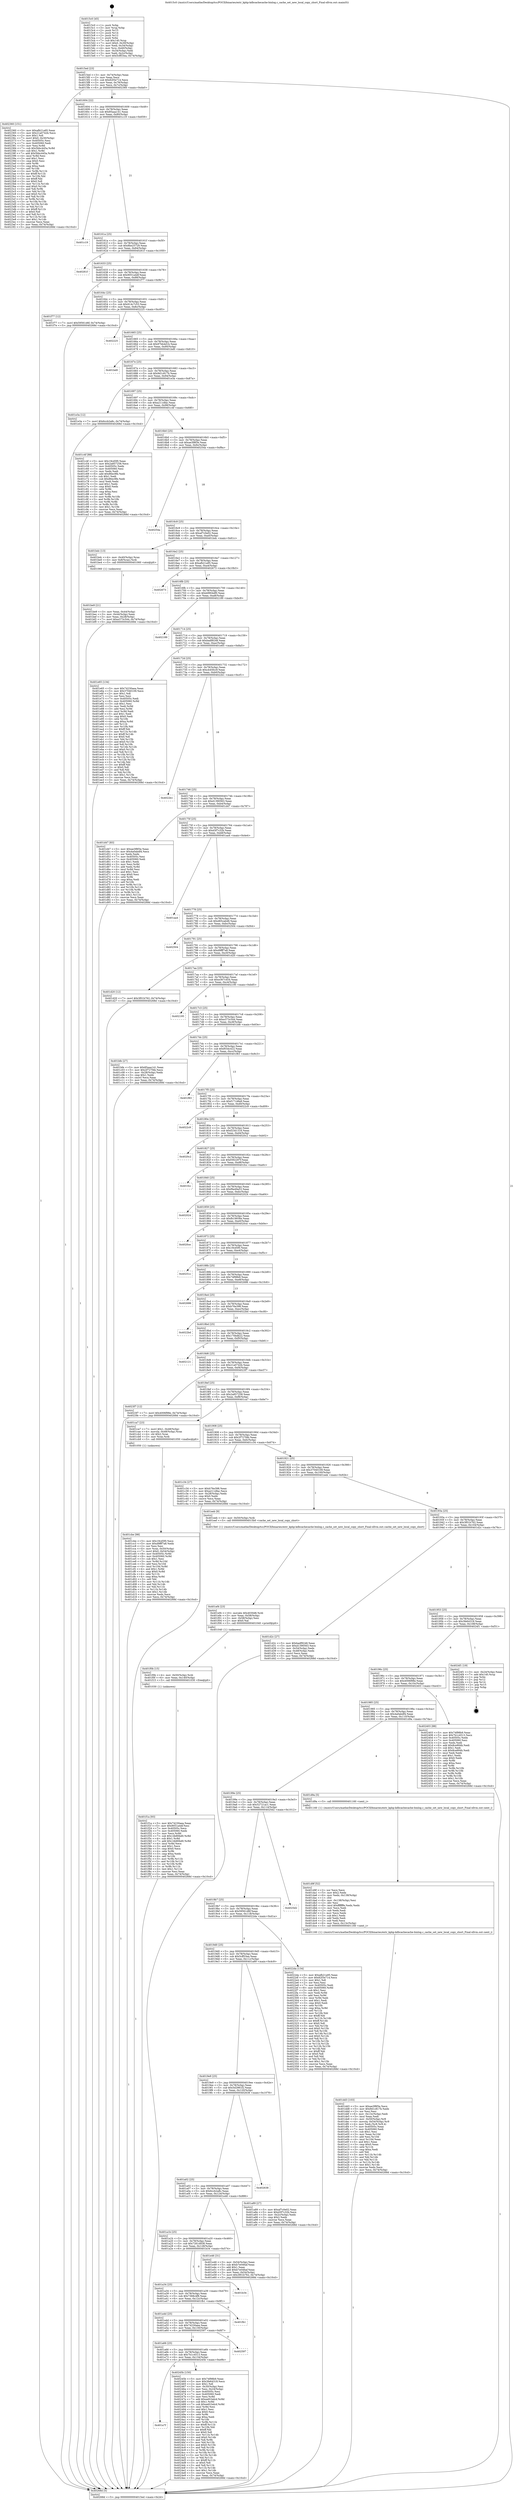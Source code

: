 digraph "0x4015c0" {
  label = "0x4015c0 (/mnt/c/Users/mathe/Desktop/tcc/POCII/binaries/extr_kphp-kdbcachecache-binlog.c_cache_set_new_local_copy_short_Final-ollvm.out::main(0))"
  labelloc = "t"
  node[shape=record]

  Entry [label="",width=0.3,height=0.3,shape=circle,fillcolor=black,style=filled]
  "0x4015ed" [label="{
     0x4015ed [23]\l
     | [instrs]\l
     &nbsp;&nbsp;0x4015ed \<+3\>: mov -0x74(%rbp),%eax\l
     &nbsp;&nbsp;0x4015f0 \<+2\>: mov %eax,%ecx\l
     &nbsp;&nbsp;0x4015f2 \<+6\>: sub $0x82f3e714,%ecx\l
     &nbsp;&nbsp;0x4015f8 \<+3\>: mov %eax,-0x78(%rbp)\l
     &nbsp;&nbsp;0x4015fb \<+3\>: mov %ecx,-0x7c(%rbp)\l
     &nbsp;&nbsp;0x4015fe \<+6\>: je 0000000000402360 \<main+0xda0\>\l
  }"]
  "0x402360" [label="{
     0x402360 [151]\l
     | [instrs]\l
     &nbsp;&nbsp;0x402360 \<+5\>: mov $0xafb21a95,%eax\l
     &nbsp;&nbsp;0x402365 \<+5\>: mov $0x21a0742b,%ecx\l
     &nbsp;&nbsp;0x40236a \<+2\>: mov $0x1,%dl\l
     &nbsp;&nbsp;0x40236c \<+7\>: movl $0x0,-0x30(%rbp)\l
     &nbsp;&nbsp;0x402373 \<+7\>: mov 0x40505c,%esi\l
     &nbsp;&nbsp;0x40237a \<+7\>: mov 0x405060,%edi\l
     &nbsp;&nbsp;0x402381 \<+3\>: mov %esi,%r8d\l
     &nbsp;&nbsp;0x402384 \<+7\>: sub $0x5bbc445a,%r8d\l
     &nbsp;&nbsp;0x40238b \<+4\>: sub $0x1,%r8d\l
     &nbsp;&nbsp;0x40238f \<+7\>: add $0x5bbc445a,%r8d\l
     &nbsp;&nbsp;0x402396 \<+4\>: imul %r8d,%esi\l
     &nbsp;&nbsp;0x40239a \<+3\>: and $0x1,%esi\l
     &nbsp;&nbsp;0x40239d \<+3\>: cmp $0x0,%esi\l
     &nbsp;&nbsp;0x4023a0 \<+4\>: sete %r9b\l
     &nbsp;&nbsp;0x4023a4 \<+3\>: cmp $0xa,%edi\l
     &nbsp;&nbsp;0x4023a7 \<+4\>: setl %r10b\l
     &nbsp;&nbsp;0x4023ab \<+3\>: mov %r9b,%r11b\l
     &nbsp;&nbsp;0x4023ae \<+4\>: xor $0xff,%r11b\l
     &nbsp;&nbsp;0x4023b2 \<+3\>: mov %r10b,%bl\l
     &nbsp;&nbsp;0x4023b5 \<+3\>: xor $0xff,%bl\l
     &nbsp;&nbsp;0x4023b8 \<+3\>: xor $0x0,%dl\l
     &nbsp;&nbsp;0x4023bb \<+3\>: mov %r11b,%r14b\l
     &nbsp;&nbsp;0x4023be \<+4\>: and $0x0,%r14b\l
     &nbsp;&nbsp;0x4023c2 \<+3\>: and %dl,%r9b\l
     &nbsp;&nbsp;0x4023c5 \<+3\>: mov %bl,%r15b\l
     &nbsp;&nbsp;0x4023c8 \<+4\>: and $0x0,%r15b\l
     &nbsp;&nbsp;0x4023cc \<+3\>: and %dl,%r10b\l
     &nbsp;&nbsp;0x4023cf \<+3\>: or %r9b,%r14b\l
     &nbsp;&nbsp;0x4023d2 \<+3\>: or %r10b,%r15b\l
     &nbsp;&nbsp;0x4023d5 \<+3\>: xor %r15b,%r14b\l
     &nbsp;&nbsp;0x4023d8 \<+3\>: or %bl,%r11b\l
     &nbsp;&nbsp;0x4023db \<+4\>: xor $0xff,%r11b\l
     &nbsp;&nbsp;0x4023df \<+3\>: or $0x0,%dl\l
     &nbsp;&nbsp;0x4023e2 \<+3\>: and %dl,%r11b\l
     &nbsp;&nbsp;0x4023e5 \<+3\>: or %r11b,%r14b\l
     &nbsp;&nbsp;0x4023e8 \<+4\>: test $0x1,%r14b\l
     &nbsp;&nbsp;0x4023ec \<+3\>: cmovne %ecx,%eax\l
     &nbsp;&nbsp;0x4023ef \<+3\>: mov %eax,-0x74(%rbp)\l
     &nbsp;&nbsp;0x4023f2 \<+5\>: jmp 000000000040268d \<main+0x10cd\>\l
  }"]
  "0x401604" [label="{
     0x401604 [22]\l
     | [instrs]\l
     &nbsp;&nbsp;0x401604 \<+5\>: jmp 0000000000401609 \<main+0x49\>\l
     &nbsp;&nbsp;0x401609 \<+3\>: mov -0x78(%rbp),%eax\l
     &nbsp;&nbsp;0x40160c \<+5\>: sub $0x85aaa141,%eax\l
     &nbsp;&nbsp;0x401611 \<+3\>: mov %eax,-0x80(%rbp)\l
     &nbsp;&nbsp;0x401614 \<+6\>: je 0000000000401c19 \<main+0x659\>\l
  }"]
  Exit [label="",width=0.3,height=0.3,shape=circle,fillcolor=black,style=filled,peripheries=2]
  "0x401c19" [label="{
     0x401c19\l
  }", style=dashed]
  "0x40161a" [label="{
     0x40161a [25]\l
     | [instrs]\l
     &nbsp;&nbsp;0x40161a \<+5\>: jmp 000000000040161f \<main+0x5f\>\l
     &nbsp;&nbsp;0x40161f \<+3\>: mov -0x78(%rbp),%eax\l
     &nbsp;&nbsp;0x401622 \<+5\>: sub $0x8be25729,%eax\l
     &nbsp;&nbsp;0x401627 \<+6\>: mov %eax,-0x84(%rbp)\l
     &nbsp;&nbsp;0x40162d \<+6\>: je 000000000040261f \<main+0x105f\>\l
  }"]
  "0x401a7f" [label="{
     0x401a7f\l
  }", style=dashed]
  "0x40261f" [label="{
     0x40261f\l
  }", style=dashed]
  "0x401633" [label="{
     0x401633 [25]\l
     | [instrs]\l
     &nbsp;&nbsp;0x401633 \<+5\>: jmp 0000000000401638 \<main+0x78\>\l
     &nbsp;&nbsp;0x401638 \<+3\>: mov -0x78(%rbp),%eax\l
     &nbsp;&nbsp;0x40163b \<+5\>: sub $0x9051a4df,%eax\l
     &nbsp;&nbsp;0x401640 \<+6\>: mov %eax,-0x88(%rbp)\l
     &nbsp;&nbsp;0x401646 \<+6\>: je 0000000000401f77 \<main+0x9b7\>\l
  }"]
  "0x40245b" [label="{
     0x40245b [150]\l
     | [instrs]\l
     &nbsp;&nbsp;0x40245b \<+5\>: mov $0x74f98b9,%eax\l
     &nbsp;&nbsp;0x402460 \<+5\>: mov $0x3fe64318,%ecx\l
     &nbsp;&nbsp;0x402465 \<+2\>: mov $0x1,%dl\l
     &nbsp;&nbsp;0x402467 \<+3\>: mov -0x30(%rbp),%esi\l
     &nbsp;&nbsp;0x40246a \<+3\>: mov %esi,-0x24(%rbp)\l
     &nbsp;&nbsp;0x40246d \<+7\>: mov 0x40505c,%esi\l
     &nbsp;&nbsp;0x402474 \<+7\>: mov 0x405060,%edi\l
     &nbsp;&nbsp;0x40247b \<+3\>: mov %esi,%r8d\l
     &nbsp;&nbsp;0x40247e \<+7\>: add $0xee91bdcd,%r8d\l
     &nbsp;&nbsp;0x402485 \<+4\>: sub $0x1,%r8d\l
     &nbsp;&nbsp;0x402489 \<+7\>: sub $0xee91bdcd,%r8d\l
     &nbsp;&nbsp;0x402490 \<+4\>: imul %r8d,%esi\l
     &nbsp;&nbsp;0x402494 \<+3\>: and $0x1,%esi\l
     &nbsp;&nbsp;0x402497 \<+3\>: cmp $0x0,%esi\l
     &nbsp;&nbsp;0x40249a \<+4\>: sete %r9b\l
     &nbsp;&nbsp;0x40249e \<+3\>: cmp $0xa,%edi\l
     &nbsp;&nbsp;0x4024a1 \<+4\>: setl %r10b\l
     &nbsp;&nbsp;0x4024a5 \<+3\>: mov %r9b,%r11b\l
     &nbsp;&nbsp;0x4024a8 \<+4\>: xor $0xff,%r11b\l
     &nbsp;&nbsp;0x4024ac \<+3\>: mov %r10b,%bl\l
     &nbsp;&nbsp;0x4024af \<+3\>: xor $0xff,%bl\l
     &nbsp;&nbsp;0x4024b2 \<+3\>: xor $0x0,%dl\l
     &nbsp;&nbsp;0x4024b5 \<+3\>: mov %r11b,%r14b\l
     &nbsp;&nbsp;0x4024b8 \<+4\>: and $0x0,%r14b\l
     &nbsp;&nbsp;0x4024bc \<+3\>: and %dl,%r9b\l
     &nbsp;&nbsp;0x4024bf \<+3\>: mov %bl,%r15b\l
     &nbsp;&nbsp;0x4024c2 \<+4\>: and $0x0,%r15b\l
     &nbsp;&nbsp;0x4024c6 \<+3\>: and %dl,%r10b\l
     &nbsp;&nbsp;0x4024c9 \<+3\>: or %r9b,%r14b\l
     &nbsp;&nbsp;0x4024cc \<+3\>: or %r10b,%r15b\l
     &nbsp;&nbsp;0x4024cf \<+3\>: xor %r15b,%r14b\l
     &nbsp;&nbsp;0x4024d2 \<+3\>: or %bl,%r11b\l
     &nbsp;&nbsp;0x4024d5 \<+4\>: xor $0xff,%r11b\l
     &nbsp;&nbsp;0x4024d9 \<+3\>: or $0x0,%dl\l
     &nbsp;&nbsp;0x4024dc \<+3\>: and %dl,%r11b\l
     &nbsp;&nbsp;0x4024df \<+3\>: or %r11b,%r14b\l
     &nbsp;&nbsp;0x4024e2 \<+4\>: test $0x1,%r14b\l
     &nbsp;&nbsp;0x4024e6 \<+3\>: cmovne %ecx,%eax\l
     &nbsp;&nbsp;0x4024e9 \<+3\>: mov %eax,-0x74(%rbp)\l
     &nbsp;&nbsp;0x4024ec \<+5\>: jmp 000000000040268d \<main+0x10cd\>\l
  }"]
  "0x401f77" [label="{
     0x401f77 [12]\l
     | [instrs]\l
     &nbsp;&nbsp;0x401f77 \<+7\>: movl $0x59561d6f,-0x74(%rbp)\l
     &nbsp;&nbsp;0x401f7e \<+5\>: jmp 000000000040268d \<main+0x10cd\>\l
  }"]
  "0x40164c" [label="{
     0x40164c [25]\l
     | [instrs]\l
     &nbsp;&nbsp;0x40164c \<+5\>: jmp 0000000000401651 \<main+0x91\>\l
     &nbsp;&nbsp;0x401651 \<+3\>: mov -0x78(%rbp),%eax\l
     &nbsp;&nbsp;0x401654 \<+5\>: sub $0x914c7c53,%eax\l
     &nbsp;&nbsp;0x401659 \<+6\>: mov %eax,-0x8c(%rbp)\l
     &nbsp;&nbsp;0x40165f \<+6\>: je 0000000000402225 \<main+0xc65\>\l
  }"]
  "0x401a66" [label="{
     0x401a66 [25]\l
     | [instrs]\l
     &nbsp;&nbsp;0x401a66 \<+5\>: jmp 0000000000401a6b \<main+0x4ab\>\l
     &nbsp;&nbsp;0x401a6b \<+3\>: mov -0x78(%rbp),%eax\l
     &nbsp;&nbsp;0x401a6e \<+5\>: sub $0x7b1c4513,%eax\l
     &nbsp;&nbsp;0x401a73 \<+6\>: mov %eax,-0x134(%rbp)\l
     &nbsp;&nbsp;0x401a79 \<+6\>: je 000000000040245b \<main+0xe9b\>\l
  }"]
  "0x402225" [label="{
     0x402225\l
  }", style=dashed]
  "0x401665" [label="{
     0x401665 [25]\l
     | [instrs]\l
     &nbsp;&nbsp;0x401665 \<+5\>: jmp 000000000040166a \<main+0xaa\>\l
     &nbsp;&nbsp;0x40166a \<+3\>: mov -0x78(%rbp),%eax\l
     &nbsp;&nbsp;0x40166d \<+5\>: sub $0x97bb4d1b,%eax\l
     &nbsp;&nbsp;0x401672 \<+6\>: mov %eax,-0x90(%rbp)\l
     &nbsp;&nbsp;0x401678 \<+6\>: je 0000000000401bd0 \<main+0x610\>\l
  }"]
  "0x402597" [label="{
     0x402597\l
  }", style=dashed]
  "0x401bd0" [label="{
     0x401bd0\l
  }", style=dashed]
  "0x40167e" [label="{
     0x40167e [25]\l
     | [instrs]\l
     &nbsp;&nbsp;0x40167e \<+5\>: jmp 0000000000401683 \<main+0xc3\>\l
     &nbsp;&nbsp;0x401683 \<+3\>: mov -0x78(%rbp),%eax\l
     &nbsp;&nbsp;0x401686 \<+5\>: sub $0x9d1c817b,%eax\l
     &nbsp;&nbsp;0x40168b \<+6\>: mov %eax,-0x94(%rbp)\l
     &nbsp;&nbsp;0x401691 \<+6\>: je 0000000000401e3a \<main+0x87a\>\l
  }"]
  "0x401a4d" [label="{
     0x401a4d [25]\l
     | [instrs]\l
     &nbsp;&nbsp;0x401a4d \<+5\>: jmp 0000000000401a52 \<main+0x492\>\l
     &nbsp;&nbsp;0x401a52 \<+3\>: mov -0x78(%rbp),%eax\l
     &nbsp;&nbsp;0x401a55 \<+5\>: sub $0x74230aea,%eax\l
     &nbsp;&nbsp;0x401a5a \<+6\>: mov %eax,-0x130(%rbp)\l
     &nbsp;&nbsp;0x401a60 \<+6\>: je 0000000000402597 \<main+0xfd7\>\l
  }"]
  "0x401e3a" [label="{
     0x401e3a [12]\l
     | [instrs]\l
     &nbsp;&nbsp;0x401e3a \<+7\>: movl $0x6ccb2a8c,-0x74(%rbp)\l
     &nbsp;&nbsp;0x401e41 \<+5\>: jmp 000000000040268d \<main+0x10cd\>\l
  }"]
  "0x401697" [label="{
     0x401697 [25]\l
     | [instrs]\l
     &nbsp;&nbsp;0x401697 \<+5\>: jmp 000000000040169c \<main+0xdc\>\l
     &nbsp;&nbsp;0x40169c \<+3\>: mov -0x78(%rbp),%eax\l
     &nbsp;&nbsp;0x40169f \<+5\>: sub $0xa211dfac,%eax\l
     &nbsp;&nbsp;0x4016a4 \<+6\>: mov %eax,-0x98(%rbp)\l
     &nbsp;&nbsp;0x4016aa \<+6\>: je 0000000000401c4f \<main+0x68f\>\l
  }"]
  "0x401fb1" [label="{
     0x401fb1\l
  }", style=dashed]
  "0x401c4f" [label="{
     0x401c4f [88]\l
     | [instrs]\l
     &nbsp;&nbsp;0x401c4f \<+5\>: mov $0x19cd5f0,%eax\l
     &nbsp;&nbsp;0x401c54 \<+5\>: mov $0x2a857258,%ecx\l
     &nbsp;&nbsp;0x401c59 \<+7\>: mov 0x40505c,%edx\l
     &nbsp;&nbsp;0x401c60 \<+7\>: mov 0x405060,%esi\l
     &nbsp;&nbsp;0x401c67 \<+2\>: mov %edx,%edi\l
     &nbsp;&nbsp;0x401c69 \<+6\>: add $0x86ec9fe,%edi\l
     &nbsp;&nbsp;0x401c6f \<+3\>: sub $0x1,%edi\l
     &nbsp;&nbsp;0x401c72 \<+6\>: sub $0x86ec9fe,%edi\l
     &nbsp;&nbsp;0x401c78 \<+3\>: imul %edi,%edx\l
     &nbsp;&nbsp;0x401c7b \<+3\>: and $0x1,%edx\l
     &nbsp;&nbsp;0x401c7e \<+3\>: cmp $0x0,%edx\l
     &nbsp;&nbsp;0x401c81 \<+4\>: sete %r8b\l
     &nbsp;&nbsp;0x401c85 \<+3\>: cmp $0xa,%esi\l
     &nbsp;&nbsp;0x401c88 \<+4\>: setl %r9b\l
     &nbsp;&nbsp;0x401c8c \<+3\>: mov %r8b,%r10b\l
     &nbsp;&nbsp;0x401c8f \<+3\>: and %r9b,%r10b\l
     &nbsp;&nbsp;0x401c92 \<+3\>: xor %r9b,%r8b\l
     &nbsp;&nbsp;0x401c95 \<+3\>: or %r8b,%r10b\l
     &nbsp;&nbsp;0x401c98 \<+4\>: test $0x1,%r10b\l
     &nbsp;&nbsp;0x401c9c \<+3\>: cmovne %ecx,%eax\l
     &nbsp;&nbsp;0x401c9f \<+3\>: mov %eax,-0x74(%rbp)\l
     &nbsp;&nbsp;0x401ca2 \<+5\>: jmp 000000000040268d \<main+0x10cd\>\l
  }"]
  "0x4016b0" [label="{
     0x4016b0 [25]\l
     | [instrs]\l
     &nbsp;&nbsp;0x4016b0 \<+5\>: jmp 00000000004016b5 \<main+0xf5\>\l
     &nbsp;&nbsp;0x4016b5 \<+3\>: mov -0x78(%rbp),%eax\l
     &nbsp;&nbsp;0x4016b8 \<+5\>: sub $0xae3f8f3e,%eax\l
     &nbsp;&nbsp;0x4016bd \<+6\>: mov %eax,-0x9c(%rbp)\l
     &nbsp;&nbsp;0x4016c3 \<+6\>: je 000000000040254a \<main+0xf8a\>\l
  }"]
  "0x401a34" [label="{
     0x401a34 [25]\l
     | [instrs]\l
     &nbsp;&nbsp;0x401a34 \<+5\>: jmp 0000000000401a39 \<main+0x479\>\l
     &nbsp;&nbsp;0x401a39 \<+3\>: mov -0x78(%rbp),%eax\l
     &nbsp;&nbsp;0x401a3c \<+5\>: sub $0x7368c4f8,%eax\l
     &nbsp;&nbsp;0x401a41 \<+6\>: mov %eax,-0x12c(%rbp)\l
     &nbsp;&nbsp;0x401a47 \<+6\>: je 0000000000401fb1 \<main+0x9f1\>\l
  }"]
  "0x40254a" [label="{
     0x40254a\l
  }", style=dashed]
  "0x4016c9" [label="{
     0x4016c9 [25]\l
     | [instrs]\l
     &nbsp;&nbsp;0x4016c9 \<+5\>: jmp 00000000004016ce \<main+0x10e\>\l
     &nbsp;&nbsp;0x4016ce \<+3\>: mov -0x78(%rbp),%eax\l
     &nbsp;&nbsp;0x4016d1 \<+5\>: sub $0xaf7c0e02,%eax\l
     &nbsp;&nbsp;0x4016d6 \<+6\>: mov %eax,-0xa0(%rbp)\l
     &nbsp;&nbsp;0x4016dc \<+6\>: je 0000000000401bdc \<main+0x61c\>\l
  }"]
  "0x401b34" [label="{
     0x401b34\l
  }", style=dashed]
  "0x401bdc" [label="{
     0x401bdc [13]\l
     | [instrs]\l
     &nbsp;&nbsp;0x401bdc \<+4\>: mov -0x40(%rbp),%rax\l
     &nbsp;&nbsp;0x401be0 \<+4\>: mov 0x8(%rax),%rdi\l
     &nbsp;&nbsp;0x401be4 \<+5\>: call 0000000000401060 \<atoi@plt\>\l
     | [calls]\l
     &nbsp;&nbsp;0x401060 \{1\} (unknown)\l
  }"]
  "0x4016e2" [label="{
     0x4016e2 [25]\l
     | [instrs]\l
     &nbsp;&nbsp;0x4016e2 \<+5\>: jmp 00000000004016e7 \<main+0x127\>\l
     &nbsp;&nbsp;0x4016e7 \<+3\>: mov -0x78(%rbp),%eax\l
     &nbsp;&nbsp;0x4016ea \<+5\>: sub $0xafb21a95,%eax\l
     &nbsp;&nbsp;0x4016ef \<+6\>: mov %eax,-0xa4(%rbp)\l
     &nbsp;&nbsp;0x4016f5 \<+6\>: je 0000000000402673 \<main+0x10b3\>\l
  }"]
  "0x401f1a" [label="{
     0x401f1a [93]\l
     | [instrs]\l
     &nbsp;&nbsp;0x401f1a \<+5\>: mov $0x74230aea,%eax\l
     &nbsp;&nbsp;0x401f1f \<+5\>: mov $0x9051a4df,%esi\l
     &nbsp;&nbsp;0x401f24 \<+7\>: mov 0x40505c,%ecx\l
     &nbsp;&nbsp;0x401f2b \<+7\>: mov 0x405060,%edx\l
     &nbsp;&nbsp;0x401f32 \<+3\>: mov %ecx,%r8d\l
     &nbsp;&nbsp;0x401f35 \<+7\>: sub $0x14b80bd0,%r8d\l
     &nbsp;&nbsp;0x401f3c \<+4\>: sub $0x1,%r8d\l
     &nbsp;&nbsp;0x401f40 \<+7\>: add $0x14b80bd0,%r8d\l
     &nbsp;&nbsp;0x401f47 \<+4\>: imul %r8d,%ecx\l
     &nbsp;&nbsp;0x401f4b \<+3\>: and $0x1,%ecx\l
     &nbsp;&nbsp;0x401f4e \<+3\>: cmp $0x0,%ecx\l
     &nbsp;&nbsp;0x401f51 \<+4\>: sete %r9b\l
     &nbsp;&nbsp;0x401f55 \<+3\>: cmp $0xa,%edx\l
     &nbsp;&nbsp;0x401f58 \<+4\>: setl %r10b\l
     &nbsp;&nbsp;0x401f5c \<+3\>: mov %r9b,%r11b\l
     &nbsp;&nbsp;0x401f5f \<+3\>: and %r10b,%r11b\l
     &nbsp;&nbsp;0x401f62 \<+3\>: xor %r10b,%r9b\l
     &nbsp;&nbsp;0x401f65 \<+3\>: or %r9b,%r11b\l
     &nbsp;&nbsp;0x401f68 \<+4\>: test $0x1,%r11b\l
     &nbsp;&nbsp;0x401f6c \<+3\>: cmovne %esi,%eax\l
     &nbsp;&nbsp;0x401f6f \<+3\>: mov %eax,-0x74(%rbp)\l
     &nbsp;&nbsp;0x401f72 \<+5\>: jmp 000000000040268d \<main+0x10cd\>\l
  }"]
  "0x402673" [label="{
     0x402673\l
  }", style=dashed]
  "0x4016fb" [label="{
     0x4016fb [25]\l
     | [instrs]\l
     &nbsp;&nbsp;0x4016fb \<+5\>: jmp 0000000000401700 \<main+0x140\>\l
     &nbsp;&nbsp;0x401700 \<+3\>: mov -0x78(%rbp),%eax\l
     &nbsp;&nbsp;0x401703 \<+5\>: sub $0xb9904df0,%eax\l
     &nbsp;&nbsp;0x401708 \<+6\>: mov %eax,-0xa8(%rbp)\l
     &nbsp;&nbsp;0x40170e \<+6\>: je 0000000000402189 \<main+0xbc9\>\l
  }"]
  "0x401f0b" [label="{
     0x401f0b [15]\l
     | [instrs]\l
     &nbsp;&nbsp;0x401f0b \<+4\>: mov -0x50(%rbp),%rdi\l
     &nbsp;&nbsp;0x401f0f \<+6\>: mov %eax,-0x140(%rbp)\l
     &nbsp;&nbsp;0x401f15 \<+5\>: call 0000000000401030 \<free@plt\>\l
     | [calls]\l
     &nbsp;&nbsp;0x401030 \{1\} (unknown)\l
  }"]
  "0x402189" [label="{
     0x402189\l
  }", style=dashed]
  "0x401714" [label="{
     0x401714 [25]\l
     | [instrs]\l
     &nbsp;&nbsp;0x401714 \<+5\>: jmp 0000000000401719 \<main+0x159\>\l
     &nbsp;&nbsp;0x401719 \<+3\>: mov -0x78(%rbp),%eax\l
     &nbsp;&nbsp;0x40171c \<+5\>: sub $0xbadf9248,%eax\l
     &nbsp;&nbsp;0x401721 \<+6\>: mov %eax,-0xac(%rbp)\l
     &nbsp;&nbsp;0x401727 \<+6\>: je 0000000000401e65 \<main+0x8a5\>\l
  }"]
  "0x401ef4" [label="{
     0x401ef4 [23]\l
     | [instrs]\l
     &nbsp;&nbsp;0x401ef4 \<+10\>: movabs $0x4030d6,%rdi\l
     &nbsp;&nbsp;0x401efe \<+3\>: mov %eax,-0x58(%rbp)\l
     &nbsp;&nbsp;0x401f01 \<+3\>: mov -0x58(%rbp),%esi\l
     &nbsp;&nbsp;0x401f04 \<+2\>: mov $0x0,%al\l
     &nbsp;&nbsp;0x401f06 \<+5\>: call 0000000000401040 \<printf@plt\>\l
     | [calls]\l
     &nbsp;&nbsp;0x401040 \{1\} (unknown)\l
  }"]
  "0x401e65" [label="{
     0x401e65 [134]\l
     | [instrs]\l
     &nbsp;&nbsp;0x401e65 \<+5\>: mov $0x74230aea,%eax\l
     &nbsp;&nbsp;0x401e6a \<+5\>: mov $0x37040109,%ecx\l
     &nbsp;&nbsp;0x401e6f \<+2\>: mov $0x1,%dl\l
     &nbsp;&nbsp;0x401e71 \<+2\>: xor %esi,%esi\l
     &nbsp;&nbsp;0x401e73 \<+7\>: mov 0x40505c,%edi\l
     &nbsp;&nbsp;0x401e7a \<+8\>: mov 0x405060,%r8d\l
     &nbsp;&nbsp;0x401e82 \<+3\>: sub $0x1,%esi\l
     &nbsp;&nbsp;0x401e85 \<+3\>: mov %edi,%r9d\l
     &nbsp;&nbsp;0x401e88 \<+3\>: add %esi,%r9d\l
     &nbsp;&nbsp;0x401e8b \<+4\>: imul %r9d,%edi\l
     &nbsp;&nbsp;0x401e8f \<+3\>: and $0x1,%edi\l
     &nbsp;&nbsp;0x401e92 \<+3\>: cmp $0x0,%edi\l
     &nbsp;&nbsp;0x401e95 \<+4\>: sete %r10b\l
     &nbsp;&nbsp;0x401e99 \<+4\>: cmp $0xa,%r8d\l
     &nbsp;&nbsp;0x401e9d \<+4\>: setl %r11b\l
     &nbsp;&nbsp;0x401ea1 \<+3\>: mov %r10b,%bl\l
     &nbsp;&nbsp;0x401ea4 \<+3\>: xor $0xff,%bl\l
     &nbsp;&nbsp;0x401ea7 \<+3\>: mov %r11b,%r14b\l
     &nbsp;&nbsp;0x401eaa \<+4\>: xor $0xff,%r14b\l
     &nbsp;&nbsp;0x401eae \<+3\>: xor $0x0,%dl\l
     &nbsp;&nbsp;0x401eb1 \<+3\>: mov %bl,%r15b\l
     &nbsp;&nbsp;0x401eb4 \<+4\>: and $0x0,%r15b\l
     &nbsp;&nbsp;0x401eb8 \<+3\>: and %dl,%r10b\l
     &nbsp;&nbsp;0x401ebb \<+3\>: mov %r14b,%r12b\l
     &nbsp;&nbsp;0x401ebe \<+4\>: and $0x0,%r12b\l
     &nbsp;&nbsp;0x401ec2 \<+3\>: and %dl,%r11b\l
     &nbsp;&nbsp;0x401ec5 \<+3\>: or %r10b,%r15b\l
     &nbsp;&nbsp;0x401ec8 \<+3\>: or %r11b,%r12b\l
     &nbsp;&nbsp;0x401ecb \<+3\>: xor %r12b,%r15b\l
     &nbsp;&nbsp;0x401ece \<+3\>: or %r14b,%bl\l
     &nbsp;&nbsp;0x401ed1 \<+3\>: xor $0xff,%bl\l
     &nbsp;&nbsp;0x401ed4 \<+3\>: or $0x0,%dl\l
     &nbsp;&nbsp;0x401ed7 \<+2\>: and %dl,%bl\l
     &nbsp;&nbsp;0x401ed9 \<+3\>: or %bl,%r15b\l
     &nbsp;&nbsp;0x401edc \<+4\>: test $0x1,%r15b\l
     &nbsp;&nbsp;0x401ee0 \<+3\>: cmovne %ecx,%eax\l
     &nbsp;&nbsp;0x401ee3 \<+3\>: mov %eax,-0x74(%rbp)\l
     &nbsp;&nbsp;0x401ee6 \<+5\>: jmp 000000000040268d \<main+0x10cd\>\l
  }"]
  "0x40172d" [label="{
     0x40172d [25]\l
     | [instrs]\l
     &nbsp;&nbsp;0x40172d \<+5\>: jmp 0000000000401732 \<main+0x172\>\l
     &nbsp;&nbsp;0x401732 \<+3\>: mov -0x78(%rbp),%eax\l
     &nbsp;&nbsp;0x401735 \<+5\>: sub $0xcb45fcc9,%eax\l
     &nbsp;&nbsp;0x40173a \<+6\>: mov %eax,-0xb0(%rbp)\l
     &nbsp;&nbsp;0x401740 \<+6\>: je 00000000004022b1 \<main+0xcf1\>\l
  }"]
  "0x401a1b" [label="{
     0x401a1b [25]\l
     | [instrs]\l
     &nbsp;&nbsp;0x401a1b \<+5\>: jmp 0000000000401a20 \<main+0x460\>\l
     &nbsp;&nbsp;0x401a20 \<+3\>: mov -0x78(%rbp),%eax\l
     &nbsp;&nbsp;0x401a23 \<+5\>: sub $0x7261d938,%eax\l
     &nbsp;&nbsp;0x401a28 \<+6\>: mov %eax,-0x128(%rbp)\l
     &nbsp;&nbsp;0x401a2e \<+6\>: je 0000000000401b34 \<main+0x574\>\l
  }"]
  "0x4022b1" [label="{
     0x4022b1\l
  }", style=dashed]
  "0x401746" [label="{
     0x401746 [25]\l
     | [instrs]\l
     &nbsp;&nbsp;0x401746 \<+5\>: jmp 000000000040174b \<main+0x18b\>\l
     &nbsp;&nbsp;0x40174b \<+3\>: mov -0x78(%rbp),%eax\l
     &nbsp;&nbsp;0x40174e \<+5\>: sub $0xd1390563,%eax\l
     &nbsp;&nbsp;0x401753 \<+6\>: mov %eax,-0xb4(%rbp)\l
     &nbsp;&nbsp;0x401759 \<+6\>: je 0000000000401d47 \<main+0x787\>\l
  }"]
  "0x401e46" [label="{
     0x401e46 [31]\l
     | [instrs]\l
     &nbsp;&nbsp;0x401e46 \<+3\>: mov -0x54(%rbp),%eax\l
     &nbsp;&nbsp;0x401e49 \<+5\>: sub $0xb7e046af,%eax\l
     &nbsp;&nbsp;0x401e4e \<+3\>: add $0x1,%eax\l
     &nbsp;&nbsp;0x401e51 \<+5\>: add $0xb7e046af,%eax\l
     &nbsp;&nbsp;0x401e56 \<+3\>: mov %eax,-0x54(%rbp)\l
     &nbsp;&nbsp;0x401e59 \<+7\>: movl $0x3f01b762,-0x74(%rbp)\l
     &nbsp;&nbsp;0x401e60 \<+5\>: jmp 000000000040268d \<main+0x10cd\>\l
  }"]
  "0x401d47" [label="{
     0x401d47 [83]\l
     | [instrs]\l
     &nbsp;&nbsp;0x401d47 \<+5\>: mov $0xae3f8f3e,%eax\l
     &nbsp;&nbsp;0x401d4c \<+5\>: mov $0x4a0abdf4,%ecx\l
     &nbsp;&nbsp;0x401d51 \<+2\>: xor %edx,%edx\l
     &nbsp;&nbsp;0x401d53 \<+7\>: mov 0x40505c,%esi\l
     &nbsp;&nbsp;0x401d5a \<+7\>: mov 0x405060,%edi\l
     &nbsp;&nbsp;0x401d61 \<+3\>: sub $0x1,%edx\l
     &nbsp;&nbsp;0x401d64 \<+3\>: mov %esi,%r8d\l
     &nbsp;&nbsp;0x401d67 \<+3\>: add %edx,%r8d\l
     &nbsp;&nbsp;0x401d6a \<+4\>: imul %r8d,%esi\l
     &nbsp;&nbsp;0x401d6e \<+3\>: and $0x1,%esi\l
     &nbsp;&nbsp;0x401d71 \<+3\>: cmp $0x0,%esi\l
     &nbsp;&nbsp;0x401d74 \<+4\>: sete %r9b\l
     &nbsp;&nbsp;0x401d78 \<+3\>: cmp $0xa,%edi\l
     &nbsp;&nbsp;0x401d7b \<+4\>: setl %r10b\l
     &nbsp;&nbsp;0x401d7f \<+3\>: mov %r9b,%r11b\l
     &nbsp;&nbsp;0x401d82 \<+3\>: and %r10b,%r11b\l
     &nbsp;&nbsp;0x401d85 \<+3\>: xor %r10b,%r9b\l
     &nbsp;&nbsp;0x401d88 \<+3\>: or %r9b,%r11b\l
     &nbsp;&nbsp;0x401d8b \<+4\>: test $0x1,%r11b\l
     &nbsp;&nbsp;0x401d8f \<+3\>: cmovne %ecx,%eax\l
     &nbsp;&nbsp;0x401d92 \<+3\>: mov %eax,-0x74(%rbp)\l
     &nbsp;&nbsp;0x401d95 \<+5\>: jmp 000000000040268d \<main+0x10cd\>\l
  }"]
  "0x40175f" [label="{
     0x40175f [25]\l
     | [instrs]\l
     &nbsp;&nbsp;0x40175f \<+5\>: jmp 0000000000401764 \<main+0x1a4\>\l
     &nbsp;&nbsp;0x401764 \<+3\>: mov -0x78(%rbp),%eax\l
     &nbsp;&nbsp;0x401767 \<+5\>: sub $0xd3f7c32b,%eax\l
     &nbsp;&nbsp;0x40176c \<+6\>: mov %eax,-0xb8(%rbp)\l
     &nbsp;&nbsp;0x401772 \<+6\>: je 0000000000401aa4 \<main+0x4e4\>\l
  }"]
  "0x401a02" [label="{
     0x401a02 [25]\l
     | [instrs]\l
     &nbsp;&nbsp;0x401a02 \<+5\>: jmp 0000000000401a07 \<main+0x447\>\l
     &nbsp;&nbsp;0x401a07 \<+3\>: mov -0x78(%rbp),%eax\l
     &nbsp;&nbsp;0x401a0a \<+5\>: sub $0x6ccb2a8c,%eax\l
     &nbsp;&nbsp;0x401a0f \<+6\>: mov %eax,-0x124(%rbp)\l
     &nbsp;&nbsp;0x401a15 \<+6\>: je 0000000000401e46 \<main+0x886\>\l
  }"]
  "0x401aa4" [label="{
     0x401aa4\l
  }", style=dashed]
  "0x401778" [label="{
     0x401778 [25]\l
     | [instrs]\l
     &nbsp;&nbsp;0x401778 \<+5\>: jmp 000000000040177d \<main+0x1bd\>\l
     &nbsp;&nbsp;0x40177d \<+3\>: mov -0x78(%rbp),%eax\l
     &nbsp;&nbsp;0x401780 \<+5\>: sub $0xd65cab48,%eax\l
     &nbsp;&nbsp;0x401785 \<+6\>: mov %eax,-0xbc(%rbp)\l
     &nbsp;&nbsp;0x40178b \<+6\>: je 0000000000402504 \<main+0xf44\>\l
  }"]
  "0x402638" [label="{
     0x402638\l
  }", style=dashed]
  "0x402504" [label="{
     0x402504\l
  }", style=dashed]
  "0x401791" [label="{
     0x401791 [25]\l
     | [instrs]\l
     &nbsp;&nbsp;0x401791 \<+5\>: jmp 0000000000401796 \<main+0x1d6\>\l
     &nbsp;&nbsp;0x401796 \<+3\>: mov -0x78(%rbp),%eax\l
     &nbsp;&nbsp;0x401799 \<+5\>: sub $0xd9fff7a8,%eax\l
     &nbsp;&nbsp;0x40179e \<+6\>: mov %eax,-0xc0(%rbp)\l
     &nbsp;&nbsp;0x4017a4 \<+6\>: je 0000000000401d20 \<main+0x760\>\l
  }"]
  "0x401dd3" [label="{
     0x401dd3 [103]\l
     | [instrs]\l
     &nbsp;&nbsp;0x401dd3 \<+5\>: mov $0xae3f8f3e,%ecx\l
     &nbsp;&nbsp;0x401dd8 \<+5\>: mov $0x9d1c817b,%edx\l
     &nbsp;&nbsp;0x401ddd \<+2\>: xor %esi,%esi\l
     &nbsp;&nbsp;0x401ddf \<+6\>: mov -0x13c(%rbp),%edi\l
     &nbsp;&nbsp;0x401de5 \<+3\>: imul %eax,%edi\l
     &nbsp;&nbsp;0x401de8 \<+4\>: mov -0x50(%rbp),%r8\l
     &nbsp;&nbsp;0x401dec \<+4\>: movslq -0x54(%rbp),%r9\l
     &nbsp;&nbsp;0x401df0 \<+4\>: mov %edi,(%r8,%r9,4)\l
     &nbsp;&nbsp;0x401df4 \<+7\>: mov 0x40505c,%eax\l
     &nbsp;&nbsp;0x401dfb \<+7\>: mov 0x405060,%edi\l
     &nbsp;&nbsp;0x401e02 \<+3\>: sub $0x1,%esi\l
     &nbsp;&nbsp;0x401e05 \<+3\>: mov %eax,%r10d\l
     &nbsp;&nbsp;0x401e08 \<+3\>: add %esi,%r10d\l
     &nbsp;&nbsp;0x401e0b \<+4\>: imul %r10d,%eax\l
     &nbsp;&nbsp;0x401e0f \<+3\>: and $0x1,%eax\l
     &nbsp;&nbsp;0x401e12 \<+3\>: cmp $0x0,%eax\l
     &nbsp;&nbsp;0x401e15 \<+4\>: sete %r11b\l
     &nbsp;&nbsp;0x401e19 \<+3\>: cmp $0xa,%edi\l
     &nbsp;&nbsp;0x401e1c \<+3\>: setl %bl\l
     &nbsp;&nbsp;0x401e1f \<+3\>: mov %r11b,%r14b\l
     &nbsp;&nbsp;0x401e22 \<+3\>: and %bl,%r14b\l
     &nbsp;&nbsp;0x401e25 \<+3\>: xor %bl,%r11b\l
     &nbsp;&nbsp;0x401e28 \<+3\>: or %r11b,%r14b\l
     &nbsp;&nbsp;0x401e2b \<+4\>: test $0x1,%r14b\l
     &nbsp;&nbsp;0x401e2f \<+3\>: cmovne %edx,%ecx\l
     &nbsp;&nbsp;0x401e32 \<+3\>: mov %ecx,-0x74(%rbp)\l
     &nbsp;&nbsp;0x401e35 \<+5\>: jmp 000000000040268d \<main+0x10cd\>\l
  }"]
  "0x401d20" [label="{
     0x401d20 [12]\l
     | [instrs]\l
     &nbsp;&nbsp;0x401d20 \<+7\>: movl $0x3f01b762,-0x74(%rbp)\l
     &nbsp;&nbsp;0x401d27 \<+5\>: jmp 000000000040268d \<main+0x10cd\>\l
  }"]
  "0x4017aa" [label="{
     0x4017aa [25]\l
     | [instrs]\l
     &nbsp;&nbsp;0x4017aa \<+5\>: jmp 00000000004017af \<main+0x1ef\>\l
     &nbsp;&nbsp;0x4017af \<+3\>: mov -0x78(%rbp),%eax\l
     &nbsp;&nbsp;0x4017b2 \<+5\>: sub $0xe367c454,%eax\l
     &nbsp;&nbsp;0x4017b7 \<+6\>: mov %eax,-0xc4(%rbp)\l
     &nbsp;&nbsp;0x4017bd \<+6\>: je 0000000000402195 \<main+0xbd5\>\l
  }"]
  "0x401d9f" [label="{
     0x401d9f [52]\l
     | [instrs]\l
     &nbsp;&nbsp;0x401d9f \<+2\>: xor %ecx,%ecx\l
     &nbsp;&nbsp;0x401da1 \<+5\>: mov $0x2,%edx\l
     &nbsp;&nbsp;0x401da6 \<+6\>: mov %edx,-0x138(%rbp)\l
     &nbsp;&nbsp;0x401dac \<+1\>: cltd\l
     &nbsp;&nbsp;0x401dad \<+6\>: mov -0x138(%rbp),%esi\l
     &nbsp;&nbsp;0x401db3 \<+2\>: idiv %esi\l
     &nbsp;&nbsp;0x401db5 \<+6\>: imul $0xfffffffe,%edx,%edx\l
     &nbsp;&nbsp;0x401dbb \<+2\>: mov %ecx,%edi\l
     &nbsp;&nbsp;0x401dbd \<+2\>: sub %edx,%edi\l
     &nbsp;&nbsp;0x401dbf \<+2\>: mov %ecx,%edx\l
     &nbsp;&nbsp;0x401dc1 \<+3\>: sub $0x1,%edx\l
     &nbsp;&nbsp;0x401dc4 \<+2\>: add %edx,%edi\l
     &nbsp;&nbsp;0x401dc6 \<+2\>: sub %edi,%ecx\l
     &nbsp;&nbsp;0x401dc8 \<+6\>: mov %ecx,-0x13c(%rbp)\l
     &nbsp;&nbsp;0x401dce \<+5\>: call 0000000000401160 \<next_i\>\l
     | [calls]\l
     &nbsp;&nbsp;0x401160 \{1\} (/mnt/c/Users/mathe/Desktop/tcc/POCII/binaries/extr_kphp-kdbcachecache-binlog.c_cache_set_new_local_copy_short_Final-ollvm.out::next_i)\l
  }"]
  "0x402195" [label="{
     0x402195\l
  }", style=dashed]
  "0x4017c3" [label="{
     0x4017c3 [25]\l
     | [instrs]\l
     &nbsp;&nbsp;0x4017c3 \<+5\>: jmp 00000000004017c8 \<main+0x208\>\l
     &nbsp;&nbsp;0x4017c8 \<+3\>: mov -0x78(%rbp),%eax\l
     &nbsp;&nbsp;0x4017cb \<+5\>: sub $0xe373c544,%eax\l
     &nbsp;&nbsp;0x4017d0 \<+6\>: mov %eax,-0xc8(%rbp)\l
     &nbsp;&nbsp;0x4017d6 \<+6\>: je 0000000000401bfe \<main+0x63e\>\l
  }"]
  "0x401cbe" [label="{
     0x401cbe [98]\l
     | [instrs]\l
     &nbsp;&nbsp;0x401cbe \<+5\>: mov $0x19cd5f0,%ecx\l
     &nbsp;&nbsp;0x401cc3 \<+5\>: mov $0xd9fff7a8,%edx\l
     &nbsp;&nbsp;0x401cc8 \<+2\>: xor %esi,%esi\l
     &nbsp;&nbsp;0x401cca \<+4\>: mov %rax,-0x50(%rbp)\l
     &nbsp;&nbsp;0x401cce \<+7\>: movl $0x0,-0x54(%rbp)\l
     &nbsp;&nbsp;0x401cd5 \<+8\>: mov 0x40505c,%r8d\l
     &nbsp;&nbsp;0x401cdd \<+8\>: mov 0x405060,%r9d\l
     &nbsp;&nbsp;0x401ce5 \<+3\>: sub $0x1,%esi\l
     &nbsp;&nbsp;0x401ce8 \<+3\>: mov %r8d,%r10d\l
     &nbsp;&nbsp;0x401ceb \<+3\>: add %esi,%r10d\l
     &nbsp;&nbsp;0x401cee \<+4\>: imul %r10d,%r8d\l
     &nbsp;&nbsp;0x401cf2 \<+4\>: and $0x1,%r8d\l
     &nbsp;&nbsp;0x401cf6 \<+4\>: cmp $0x0,%r8d\l
     &nbsp;&nbsp;0x401cfa \<+4\>: sete %r11b\l
     &nbsp;&nbsp;0x401cfe \<+4\>: cmp $0xa,%r9d\l
     &nbsp;&nbsp;0x401d02 \<+3\>: setl %bl\l
     &nbsp;&nbsp;0x401d05 \<+3\>: mov %r11b,%r14b\l
     &nbsp;&nbsp;0x401d08 \<+3\>: and %bl,%r14b\l
     &nbsp;&nbsp;0x401d0b \<+3\>: xor %bl,%r11b\l
     &nbsp;&nbsp;0x401d0e \<+3\>: or %r11b,%r14b\l
     &nbsp;&nbsp;0x401d11 \<+4\>: test $0x1,%r14b\l
     &nbsp;&nbsp;0x401d15 \<+3\>: cmovne %edx,%ecx\l
     &nbsp;&nbsp;0x401d18 \<+3\>: mov %ecx,-0x74(%rbp)\l
     &nbsp;&nbsp;0x401d1b \<+5\>: jmp 000000000040268d \<main+0x10cd\>\l
  }"]
  "0x401bfe" [label="{
     0x401bfe [27]\l
     | [instrs]\l
     &nbsp;&nbsp;0x401bfe \<+5\>: mov $0x85aaa141,%eax\l
     &nbsp;&nbsp;0x401c03 \<+5\>: mov $0x2f727f4b,%ecx\l
     &nbsp;&nbsp;0x401c08 \<+3\>: mov -0x28(%rbp),%edx\l
     &nbsp;&nbsp;0x401c0b \<+3\>: cmp $0x1,%edx\l
     &nbsp;&nbsp;0x401c0e \<+3\>: cmovl %ecx,%eax\l
     &nbsp;&nbsp;0x401c11 \<+3\>: mov %eax,-0x74(%rbp)\l
     &nbsp;&nbsp;0x401c14 \<+5\>: jmp 000000000040268d \<main+0x10cd\>\l
  }"]
  "0x4017dc" [label="{
     0x4017dc [25]\l
     | [instrs]\l
     &nbsp;&nbsp;0x4017dc \<+5\>: jmp 00000000004017e1 \<main+0x221\>\l
     &nbsp;&nbsp;0x4017e1 \<+3\>: mov -0x78(%rbp),%eax\l
     &nbsp;&nbsp;0x4017e4 \<+5\>: sub $0xf03dc422,%eax\l
     &nbsp;&nbsp;0x4017e9 \<+6\>: mov %eax,-0xcc(%rbp)\l
     &nbsp;&nbsp;0x4017ef \<+6\>: je 0000000000401f83 \<main+0x9c3\>\l
  }"]
  "0x401be9" [label="{
     0x401be9 [21]\l
     | [instrs]\l
     &nbsp;&nbsp;0x401be9 \<+3\>: mov %eax,-0x44(%rbp)\l
     &nbsp;&nbsp;0x401bec \<+3\>: mov -0x44(%rbp),%eax\l
     &nbsp;&nbsp;0x401bef \<+3\>: mov %eax,-0x28(%rbp)\l
     &nbsp;&nbsp;0x401bf2 \<+7\>: movl $0xe373c544,-0x74(%rbp)\l
     &nbsp;&nbsp;0x401bf9 \<+5\>: jmp 000000000040268d \<main+0x10cd\>\l
  }"]
  "0x401f83" [label="{
     0x401f83\l
  }", style=dashed]
  "0x4017f5" [label="{
     0x4017f5 [25]\l
     | [instrs]\l
     &nbsp;&nbsp;0x4017f5 \<+5\>: jmp 00000000004017fa \<main+0x23a\>\l
     &nbsp;&nbsp;0x4017fa \<+3\>: mov -0x78(%rbp),%eax\l
     &nbsp;&nbsp;0x4017fd \<+5\>: sub $0xf17148a9,%eax\l
     &nbsp;&nbsp;0x401802 \<+6\>: mov %eax,-0xd0(%rbp)\l
     &nbsp;&nbsp;0x401808 \<+6\>: je 00000000004022c9 \<main+0xd09\>\l
  }"]
  "0x4015c0" [label="{
     0x4015c0 [45]\l
     | [instrs]\l
     &nbsp;&nbsp;0x4015c0 \<+1\>: push %rbp\l
     &nbsp;&nbsp;0x4015c1 \<+3\>: mov %rsp,%rbp\l
     &nbsp;&nbsp;0x4015c4 \<+2\>: push %r15\l
     &nbsp;&nbsp;0x4015c6 \<+2\>: push %r14\l
     &nbsp;&nbsp;0x4015c8 \<+2\>: push %r12\l
     &nbsp;&nbsp;0x4015ca \<+1\>: push %rbx\l
     &nbsp;&nbsp;0x4015cb \<+7\>: sub $0x140,%rsp\l
     &nbsp;&nbsp;0x4015d2 \<+7\>: movl $0x0,-0x30(%rbp)\l
     &nbsp;&nbsp;0x4015d9 \<+3\>: mov %edi,-0x34(%rbp)\l
     &nbsp;&nbsp;0x4015dc \<+4\>: mov %rsi,-0x40(%rbp)\l
     &nbsp;&nbsp;0x4015e0 \<+3\>: mov -0x34(%rbp),%edi\l
     &nbsp;&nbsp;0x4015e3 \<+3\>: mov %edi,-0x2c(%rbp)\l
     &nbsp;&nbsp;0x4015e6 \<+7\>: movl $0x5cff33ea,-0x74(%rbp)\l
  }"]
  "0x4022c9" [label="{
     0x4022c9\l
  }", style=dashed]
  "0x40180e" [label="{
     0x40180e [25]\l
     | [instrs]\l
     &nbsp;&nbsp;0x40180e \<+5\>: jmp 0000000000401813 \<main+0x253\>\l
     &nbsp;&nbsp;0x401813 \<+3\>: mov -0x78(%rbp),%eax\l
     &nbsp;&nbsp;0x401816 \<+5\>: sub $0xf23d1316,%eax\l
     &nbsp;&nbsp;0x40181b \<+6\>: mov %eax,-0xd4(%rbp)\l
     &nbsp;&nbsp;0x401821 \<+6\>: je 00000000004020c2 \<main+0xb02\>\l
  }"]
  "0x40268d" [label="{
     0x40268d [5]\l
     | [instrs]\l
     &nbsp;&nbsp;0x40268d \<+5\>: jmp 00000000004015ed \<main+0x2d\>\l
  }"]
  "0x4020c2" [label="{
     0x4020c2\l
  }", style=dashed]
  "0x401827" [label="{
     0x401827 [25]\l
     | [instrs]\l
     &nbsp;&nbsp;0x401827 \<+5\>: jmp 000000000040182c \<main+0x26c\>\l
     &nbsp;&nbsp;0x40182c \<+3\>: mov -0x78(%rbp),%eax\l
     &nbsp;&nbsp;0x40182f \<+5\>: sub $0xf392297f,%eax\l
     &nbsp;&nbsp;0x401834 \<+6\>: mov %eax,-0xd8(%rbp)\l
     &nbsp;&nbsp;0x40183a \<+6\>: je 0000000000401fcc \<main+0xa0c\>\l
  }"]
  "0x4019e9" [label="{
     0x4019e9 [25]\l
     | [instrs]\l
     &nbsp;&nbsp;0x4019e9 \<+5\>: jmp 00000000004019ee \<main+0x42e\>\l
     &nbsp;&nbsp;0x4019ee \<+3\>: mov -0x78(%rbp),%eax\l
     &nbsp;&nbsp;0x4019f1 \<+5\>: sub $0x5d2981f2,%eax\l
     &nbsp;&nbsp;0x4019f6 \<+6\>: mov %eax,-0x120(%rbp)\l
     &nbsp;&nbsp;0x4019fc \<+6\>: je 0000000000402638 \<main+0x1078\>\l
  }"]
  "0x401fcc" [label="{
     0x401fcc\l
  }", style=dashed]
  "0x401840" [label="{
     0x401840 [25]\l
     | [instrs]\l
     &nbsp;&nbsp;0x401840 \<+5\>: jmp 0000000000401845 \<main+0x285\>\l
     &nbsp;&nbsp;0x401845 \<+3\>: mov -0x78(%rbp),%eax\l
     &nbsp;&nbsp;0x401848 \<+5\>: sub $0xf9a49a53,%eax\l
     &nbsp;&nbsp;0x40184d \<+6\>: mov %eax,-0xdc(%rbp)\l
     &nbsp;&nbsp;0x401853 \<+6\>: je 0000000000402024 \<main+0xa64\>\l
  }"]
  "0x401a89" [label="{
     0x401a89 [27]\l
     | [instrs]\l
     &nbsp;&nbsp;0x401a89 \<+5\>: mov $0xaf7c0e02,%eax\l
     &nbsp;&nbsp;0x401a8e \<+5\>: mov $0xd3f7c32b,%ecx\l
     &nbsp;&nbsp;0x401a93 \<+3\>: mov -0x2c(%rbp),%edx\l
     &nbsp;&nbsp;0x401a96 \<+3\>: cmp $0x2,%edx\l
     &nbsp;&nbsp;0x401a99 \<+3\>: cmovne %ecx,%eax\l
     &nbsp;&nbsp;0x401a9c \<+3\>: mov %eax,-0x74(%rbp)\l
     &nbsp;&nbsp;0x401a9f \<+5\>: jmp 000000000040268d \<main+0x10cd\>\l
  }"]
  "0x402024" [label="{
     0x402024\l
  }", style=dashed]
  "0x401859" [label="{
     0x401859 [25]\l
     | [instrs]\l
     &nbsp;&nbsp;0x401859 \<+5\>: jmp 000000000040185e \<main+0x29e\>\l
     &nbsp;&nbsp;0x40185e \<+3\>: mov -0x78(%rbp),%eax\l
     &nbsp;&nbsp;0x401861 \<+5\>: sub $0xfb19936e,%eax\l
     &nbsp;&nbsp;0x401866 \<+6\>: mov %eax,-0xe0(%rbp)\l
     &nbsp;&nbsp;0x40186c \<+6\>: je 00000000004020ce \<main+0xb0e\>\l
  }"]
  "0x4019d0" [label="{
     0x4019d0 [25]\l
     | [instrs]\l
     &nbsp;&nbsp;0x4019d0 \<+5\>: jmp 00000000004019d5 \<main+0x415\>\l
     &nbsp;&nbsp;0x4019d5 \<+3\>: mov -0x78(%rbp),%eax\l
     &nbsp;&nbsp;0x4019d8 \<+5\>: sub $0x5cff33ea,%eax\l
     &nbsp;&nbsp;0x4019dd \<+6\>: mov %eax,-0x11c(%rbp)\l
     &nbsp;&nbsp;0x4019e3 \<+6\>: je 0000000000401a89 \<main+0x4c9\>\l
  }"]
  "0x4020ce" [label="{
     0x4020ce\l
  }", style=dashed]
  "0x401872" [label="{
     0x401872 [25]\l
     | [instrs]\l
     &nbsp;&nbsp;0x401872 \<+5\>: jmp 0000000000401877 \<main+0x2b7\>\l
     &nbsp;&nbsp;0x401877 \<+3\>: mov -0x78(%rbp),%eax\l
     &nbsp;&nbsp;0x40187a \<+5\>: sub $0x19cd5f0,%eax\l
     &nbsp;&nbsp;0x40187f \<+6\>: mov %eax,-0xe4(%rbp)\l
     &nbsp;&nbsp;0x401885 \<+6\>: je 000000000040251c \<main+0xf5c\>\l
  }"]
  "0x4022da" [label="{
     0x4022da [134]\l
     | [instrs]\l
     &nbsp;&nbsp;0x4022da \<+5\>: mov $0xafb21a95,%eax\l
     &nbsp;&nbsp;0x4022df \<+5\>: mov $0x82f3e714,%ecx\l
     &nbsp;&nbsp;0x4022e4 \<+2\>: mov $0x1,%dl\l
     &nbsp;&nbsp;0x4022e6 \<+2\>: xor %esi,%esi\l
     &nbsp;&nbsp;0x4022e8 \<+7\>: mov 0x40505c,%edi\l
     &nbsp;&nbsp;0x4022ef \<+8\>: mov 0x405060,%r8d\l
     &nbsp;&nbsp;0x4022f7 \<+3\>: sub $0x1,%esi\l
     &nbsp;&nbsp;0x4022fa \<+3\>: mov %edi,%r9d\l
     &nbsp;&nbsp;0x4022fd \<+3\>: add %esi,%r9d\l
     &nbsp;&nbsp;0x402300 \<+4\>: imul %r9d,%edi\l
     &nbsp;&nbsp;0x402304 \<+3\>: and $0x1,%edi\l
     &nbsp;&nbsp;0x402307 \<+3\>: cmp $0x0,%edi\l
     &nbsp;&nbsp;0x40230a \<+4\>: sete %r10b\l
     &nbsp;&nbsp;0x40230e \<+4\>: cmp $0xa,%r8d\l
     &nbsp;&nbsp;0x402312 \<+4\>: setl %r11b\l
     &nbsp;&nbsp;0x402316 \<+3\>: mov %r10b,%bl\l
     &nbsp;&nbsp;0x402319 \<+3\>: xor $0xff,%bl\l
     &nbsp;&nbsp;0x40231c \<+3\>: mov %r11b,%r14b\l
     &nbsp;&nbsp;0x40231f \<+4\>: xor $0xff,%r14b\l
     &nbsp;&nbsp;0x402323 \<+3\>: xor $0x0,%dl\l
     &nbsp;&nbsp;0x402326 \<+3\>: mov %bl,%r15b\l
     &nbsp;&nbsp;0x402329 \<+4\>: and $0x0,%r15b\l
     &nbsp;&nbsp;0x40232d \<+3\>: and %dl,%r10b\l
     &nbsp;&nbsp;0x402330 \<+3\>: mov %r14b,%r12b\l
     &nbsp;&nbsp;0x402333 \<+4\>: and $0x0,%r12b\l
     &nbsp;&nbsp;0x402337 \<+3\>: and %dl,%r11b\l
     &nbsp;&nbsp;0x40233a \<+3\>: or %r10b,%r15b\l
     &nbsp;&nbsp;0x40233d \<+3\>: or %r11b,%r12b\l
     &nbsp;&nbsp;0x402340 \<+3\>: xor %r12b,%r15b\l
     &nbsp;&nbsp;0x402343 \<+3\>: or %r14b,%bl\l
     &nbsp;&nbsp;0x402346 \<+3\>: xor $0xff,%bl\l
     &nbsp;&nbsp;0x402349 \<+3\>: or $0x0,%dl\l
     &nbsp;&nbsp;0x40234c \<+2\>: and %dl,%bl\l
     &nbsp;&nbsp;0x40234e \<+3\>: or %bl,%r15b\l
     &nbsp;&nbsp;0x402351 \<+4\>: test $0x1,%r15b\l
     &nbsp;&nbsp;0x402355 \<+3\>: cmovne %ecx,%eax\l
     &nbsp;&nbsp;0x402358 \<+3\>: mov %eax,-0x74(%rbp)\l
     &nbsp;&nbsp;0x40235b \<+5\>: jmp 000000000040268d \<main+0x10cd\>\l
  }"]
  "0x40251c" [label="{
     0x40251c\l
  }", style=dashed]
  "0x40188b" [label="{
     0x40188b [25]\l
     | [instrs]\l
     &nbsp;&nbsp;0x40188b \<+5\>: jmp 0000000000401890 \<main+0x2d0\>\l
     &nbsp;&nbsp;0x401890 \<+3\>: mov -0x78(%rbp),%eax\l
     &nbsp;&nbsp;0x401893 \<+5\>: sub $0x74f98b9,%eax\l
     &nbsp;&nbsp;0x401898 \<+6\>: mov %eax,-0xe8(%rbp)\l
     &nbsp;&nbsp;0x40189e \<+6\>: je 0000000000402686 \<main+0x10c6\>\l
  }"]
  "0x4019b7" [label="{
     0x4019b7 [25]\l
     | [instrs]\l
     &nbsp;&nbsp;0x4019b7 \<+5\>: jmp 00000000004019bc \<main+0x3fc\>\l
     &nbsp;&nbsp;0x4019bc \<+3\>: mov -0x78(%rbp),%eax\l
     &nbsp;&nbsp;0x4019bf \<+5\>: sub $0x59561d6f,%eax\l
     &nbsp;&nbsp;0x4019c4 \<+6\>: mov %eax,-0x118(%rbp)\l
     &nbsp;&nbsp;0x4019ca \<+6\>: je 00000000004022da \<main+0xd1a\>\l
  }"]
  "0x402686" [label="{
     0x402686\l
  }", style=dashed]
  "0x4018a4" [label="{
     0x4018a4 [25]\l
     | [instrs]\l
     &nbsp;&nbsp;0x4018a4 \<+5\>: jmp 00000000004018a9 \<main+0x2e9\>\l
     &nbsp;&nbsp;0x4018a9 \<+3\>: mov -0x78(%rbp),%eax\l
     &nbsp;&nbsp;0x4018ac \<+5\>: sub $0xb76e398,%eax\l
     &nbsp;&nbsp;0x4018b1 \<+6\>: mov %eax,-0xec(%rbp)\l
     &nbsp;&nbsp;0x4018b7 \<+6\>: je 00000000004022bd \<main+0xcfd\>\l
  }"]
  "0x4025d2" [label="{
     0x4025d2\l
  }", style=dashed]
  "0x4022bd" [label="{
     0x4022bd\l
  }", style=dashed]
  "0x4018bd" [label="{
     0x4018bd [25]\l
     | [instrs]\l
     &nbsp;&nbsp;0x4018bd \<+5\>: jmp 00000000004018c2 \<main+0x302\>\l
     &nbsp;&nbsp;0x4018c2 \<+3\>: mov -0x78(%rbp),%eax\l
     &nbsp;&nbsp;0x4018c5 \<+5\>: sub $0x170bdb22,%eax\l
     &nbsp;&nbsp;0x4018ca \<+6\>: mov %eax,-0xf0(%rbp)\l
     &nbsp;&nbsp;0x4018d0 \<+6\>: je 0000000000402121 \<main+0xb61\>\l
  }"]
  "0x40199e" [label="{
     0x40199e [25]\l
     | [instrs]\l
     &nbsp;&nbsp;0x40199e \<+5\>: jmp 00000000004019a3 \<main+0x3e3\>\l
     &nbsp;&nbsp;0x4019a3 \<+3\>: mov -0x78(%rbp),%eax\l
     &nbsp;&nbsp;0x4019a6 \<+5\>: sub $0x52721ac1,%eax\l
     &nbsp;&nbsp;0x4019ab \<+6\>: mov %eax,-0x114(%rbp)\l
     &nbsp;&nbsp;0x4019b1 \<+6\>: je 00000000004025d2 \<main+0x1012\>\l
  }"]
  "0x402121" [label="{
     0x402121\l
  }", style=dashed]
  "0x4018d6" [label="{
     0x4018d6 [25]\l
     | [instrs]\l
     &nbsp;&nbsp;0x4018d6 \<+5\>: jmp 00000000004018db \<main+0x31b\>\l
     &nbsp;&nbsp;0x4018db \<+3\>: mov -0x78(%rbp),%eax\l
     &nbsp;&nbsp;0x4018de \<+5\>: sub $0x21a0742b,%eax\l
     &nbsp;&nbsp;0x4018e3 \<+6\>: mov %eax,-0xf4(%rbp)\l
     &nbsp;&nbsp;0x4018e9 \<+6\>: je 00000000004023f7 \<main+0xe37\>\l
  }"]
  "0x401d9a" [label="{
     0x401d9a [5]\l
     | [instrs]\l
     &nbsp;&nbsp;0x401d9a \<+5\>: call 0000000000401160 \<next_i\>\l
     | [calls]\l
     &nbsp;&nbsp;0x401160 \{1\} (/mnt/c/Users/mathe/Desktop/tcc/POCII/binaries/extr_kphp-kdbcachecache-binlog.c_cache_set_new_local_copy_short_Final-ollvm.out::next_i)\l
  }"]
  "0x4023f7" [label="{
     0x4023f7 [12]\l
     | [instrs]\l
     &nbsp;&nbsp;0x4023f7 \<+7\>: movl $0x4006f98e,-0x74(%rbp)\l
     &nbsp;&nbsp;0x4023fe \<+5\>: jmp 000000000040268d \<main+0x10cd\>\l
  }"]
  "0x4018ef" [label="{
     0x4018ef [25]\l
     | [instrs]\l
     &nbsp;&nbsp;0x4018ef \<+5\>: jmp 00000000004018f4 \<main+0x334\>\l
     &nbsp;&nbsp;0x4018f4 \<+3\>: mov -0x78(%rbp),%eax\l
     &nbsp;&nbsp;0x4018f7 \<+5\>: sub $0x2a857258,%eax\l
     &nbsp;&nbsp;0x4018fc \<+6\>: mov %eax,-0xf8(%rbp)\l
     &nbsp;&nbsp;0x401902 \<+6\>: je 0000000000401ca7 \<main+0x6e7\>\l
  }"]
  "0x401985" [label="{
     0x401985 [25]\l
     | [instrs]\l
     &nbsp;&nbsp;0x401985 \<+5\>: jmp 000000000040198a \<main+0x3ca\>\l
     &nbsp;&nbsp;0x40198a \<+3\>: mov -0x78(%rbp),%eax\l
     &nbsp;&nbsp;0x40198d \<+5\>: sub $0x4a0abdf4,%eax\l
     &nbsp;&nbsp;0x401992 \<+6\>: mov %eax,-0x110(%rbp)\l
     &nbsp;&nbsp;0x401998 \<+6\>: je 0000000000401d9a \<main+0x7da\>\l
  }"]
  "0x401ca7" [label="{
     0x401ca7 [23]\l
     | [instrs]\l
     &nbsp;&nbsp;0x401ca7 \<+7\>: movl $0x1,-0x48(%rbp)\l
     &nbsp;&nbsp;0x401cae \<+4\>: movslq -0x48(%rbp),%rax\l
     &nbsp;&nbsp;0x401cb2 \<+4\>: shl $0x2,%rax\l
     &nbsp;&nbsp;0x401cb6 \<+3\>: mov %rax,%rdi\l
     &nbsp;&nbsp;0x401cb9 \<+5\>: call 0000000000401050 \<malloc@plt\>\l
     | [calls]\l
     &nbsp;&nbsp;0x401050 \{1\} (unknown)\l
  }"]
  "0x401908" [label="{
     0x401908 [25]\l
     | [instrs]\l
     &nbsp;&nbsp;0x401908 \<+5\>: jmp 000000000040190d \<main+0x34d\>\l
     &nbsp;&nbsp;0x40190d \<+3\>: mov -0x78(%rbp),%eax\l
     &nbsp;&nbsp;0x401910 \<+5\>: sub $0x2f727f4b,%eax\l
     &nbsp;&nbsp;0x401915 \<+6\>: mov %eax,-0xfc(%rbp)\l
     &nbsp;&nbsp;0x40191b \<+6\>: je 0000000000401c34 \<main+0x674\>\l
  }"]
  "0x402403" [label="{
     0x402403 [88]\l
     | [instrs]\l
     &nbsp;&nbsp;0x402403 \<+5\>: mov $0x74f98b9,%eax\l
     &nbsp;&nbsp;0x402408 \<+5\>: mov $0x7b1c4513,%ecx\l
     &nbsp;&nbsp;0x40240d \<+7\>: mov 0x40505c,%edx\l
     &nbsp;&nbsp;0x402414 \<+7\>: mov 0x405060,%esi\l
     &nbsp;&nbsp;0x40241b \<+2\>: mov %edx,%edi\l
     &nbsp;&nbsp;0x40241d \<+6\>: add $0x8ce894b,%edi\l
     &nbsp;&nbsp;0x402423 \<+3\>: sub $0x1,%edi\l
     &nbsp;&nbsp;0x402426 \<+6\>: sub $0x8ce894b,%edi\l
     &nbsp;&nbsp;0x40242c \<+3\>: imul %edi,%edx\l
     &nbsp;&nbsp;0x40242f \<+3\>: and $0x1,%edx\l
     &nbsp;&nbsp;0x402432 \<+3\>: cmp $0x0,%edx\l
     &nbsp;&nbsp;0x402435 \<+4\>: sete %r8b\l
     &nbsp;&nbsp;0x402439 \<+3\>: cmp $0xa,%esi\l
     &nbsp;&nbsp;0x40243c \<+4\>: setl %r9b\l
     &nbsp;&nbsp;0x402440 \<+3\>: mov %r8b,%r10b\l
     &nbsp;&nbsp;0x402443 \<+3\>: and %r9b,%r10b\l
     &nbsp;&nbsp;0x402446 \<+3\>: xor %r9b,%r8b\l
     &nbsp;&nbsp;0x402449 \<+3\>: or %r8b,%r10b\l
     &nbsp;&nbsp;0x40244c \<+4\>: test $0x1,%r10b\l
     &nbsp;&nbsp;0x402450 \<+3\>: cmovne %ecx,%eax\l
     &nbsp;&nbsp;0x402453 \<+3\>: mov %eax,-0x74(%rbp)\l
     &nbsp;&nbsp;0x402456 \<+5\>: jmp 000000000040268d \<main+0x10cd\>\l
  }"]
  "0x401c34" [label="{
     0x401c34 [27]\l
     | [instrs]\l
     &nbsp;&nbsp;0x401c34 \<+5\>: mov $0xb76e398,%eax\l
     &nbsp;&nbsp;0x401c39 \<+5\>: mov $0xa211dfac,%ecx\l
     &nbsp;&nbsp;0x401c3e \<+3\>: mov -0x28(%rbp),%edx\l
     &nbsp;&nbsp;0x401c41 \<+3\>: cmp $0x0,%edx\l
     &nbsp;&nbsp;0x401c44 \<+3\>: cmove %ecx,%eax\l
     &nbsp;&nbsp;0x401c47 \<+3\>: mov %eax,-0x74(%rbp)\l
     &nbsp;&nbsp;0x401c4a \<+5\>: jmp 000000000040268d \<main+0x10cd\>\l
  }"]
  "0x401921" [label="{
     0x401921 [25]\l
     | [instrs]\l
     &nbsp;&nbsp;0x401921 \<+5\>: jmp 0000000000401926 \<main+0x366\>\l
     &nbsp;&nbsp;0x401926 \<+3\>: mov -0x78(%rbp),%eax\l
     &nbsp;&nbsp;0x401929 \<+5\>: sub $0x37040109,%eax\l
     &nbsp;&nbsp;0x40192e \<+6\>: mov %eax,-0x100(%rbp)\l
     &nbsp;&nbsp;0x401934 \<+6\>: je 0000000000401eeb \<main+0x92b\>\l
  }"]
  "0x40196c" [label="{
     0x40196c [25]\l
     | [instrs]\l
     &nbsp;&nbsp;0x40196c \<+5\>: jmp 0000000000401971 \<main+0x3b1\>\l
     &nbsp;&nbsp;0x401971 \<+3\>: mov -0x78(%rbp),%eax\l
     &nbsp;&nbsp;0x401974 \<+5\>: sub $0x4006f98e,%eax\l
     &nbsp;&nbsp;0x401979 \<+6\>: mov %eax,-0x10c(%rbp)\l
     &nbsp;&nbsp;0x40197f \<+6\>: je 0000000000402403 \<main+0xe43\>\l
  }"]
  "0x401eeb" [label="{
     0x401eeb [9]\l
     | [instrs]\l
     &nbsp;&nbsp;0x401eeb \<+4\>: mov -0x50(%rbp),%rdi\l
     &nbsp;&nbsp;0x401eef \<+5\>: call 00000000004015b0 \<cache_set_new_local_copy_short\>\l
     | [calls]\l
     &nbsp;&nbsp;0x4015b0 \{1\} (/mnt/c/Users/mathe/Desktop/tcc/POCII/binaries/extr_kphp-kdbcachecache-binlog.c_cache_set_new_local_copy_short_Final-ollvm.out::cache_set_new_local_copy_short)\l
  }"]
  "0x40193a" [label="{
     0x40193a [25]\l
     | [instrs]\l
     &nbsp;&nbsp;0x40193a \<+5\>: jmp 000000000040193f \<main+0x37f\>\l
     &nbsp;&nbsp;0x40193f \<+3\>: mov -0x78(%rbp),%eax\l
     &nbsp;&nbsp;0x401942 \<+5\>: sub $0x3f01b762,%eax\l
     &nbsp;&nbsp;0x401947 \<+6\>: mov %eax,-0x104(%rbp)\l
     &nbsp;&nbsp;0x40194d \<+6\>: je 0000000000401d2c \<main+0x76c\>\l
  }"]
  "0x4024f1" [label="{
     0x4024f1 [19]\l
     | [instrs]\l
     &nbsp;&nbsp;0x4024f1 \<+3\>: mov -0x24(%rbp),%eax\l
     &nbsp;&nbsp;0x4024f4 \<+7\>: add $0x140,%rsp\l
     &nbsp;&nbsp;0x4024fb \<+1\>: pop %rbx\l
     &nbsp;&nbsp;0x4024fc \<+2\>: pop %r12\l
     &nbsp;&nbsp;0x4024fe \<+2\>: pop %r14\l
     &nbsp;&nbsp;0x402500 \<+2\>: pop %r15\l
     &nbsp;&nbsp;0x402502 \<+1\>: pop %rbp\l
     &nbsp;&nbsp;0x402503 \<+1\>: ret\l
  }"]
  "0x401d2c" [label="{
     0x401d2c [27]\l
     | [instrs]\l
     &nbsp;&nbsp;0x401d2c \<+5\>: mov $0xbadf9248,%eax\l
     &nbsp;&nbsp;0x401d31 \<+5\>: mov $0xd1390563,%ecx\l
     &nbsp;&nbsp;0x401d36 \<+3\>: mov -0x54(%rbp),%edx\l
     &nbsp;&nbsp;0x401d39 \<+3\>: cmp -0x48(%rbp),%edx\l
     &nbsp;&nbsp;0x401d3c \<+3\>: cmovl %ecx,%eax\l
     &nbsp;&nbsp;0x401d3f \<+3\>: mov %eax,-0x74(%rbp)\l
     &nbsp;&nbsp;0x401d42 \<+5\>: jmp 000000000040268d \<main+0x10cd\>\l
  }"]
  "0x401953" [label="{
     0x401953 [25]\l
     | [instrs]\l
     &nbsp;&nbsp;0x401953 \<+5\>: jmp 0000000000401958 \<main+0x398\>\l
     &nbsp;&nbsp;0x401958 \<+3\>: mov -0x78(%rbp),%eax\l
     &nbsp;&nbsp;0x40195b \<+5\>: sub $0x3fe64318,%eax\l
     &nbsp;&nbsp;0x401960 \<+6\>: mov %eax,-0x108(%rbp)\l
     &nbsp;&nbsp;0x401966 \<+6\>: je 00000000004024f1 \<main+0xf31\>\l
  }"]
  Entry -> "0x4015c0" [label=" 1"]
  "0x4015ed" -> "0x402360" [label=" 1"]
  "0x4015ed" -> "0x401604" [label=" 21"]
  "0x4024f1" -> Exit [label=" 1"]
  "0x401604" -> "0x401c19" [label=" 0"]
  "0x401604" -> "0x40161a" [label=" 21"]
  "0x40245b" -> "0x40268d" [label=" 1"]
  "0x40161a" -> "0x40261f" [label=" 0"]
  "0x40161a" -> "0x401633" [label=" 21"]
  "0x401a66" -> "0x401a7f" [label=" 0"]
  "0x401633" -> "0x401f77" [label=" 1"]
  "0x401633" -> "0x40164c" [label=" 20"]
  "0x401a66" -> "0x40245b" [label=" 1"]
  "0x40164c" -> "0x402225" [label=" 0"]
  "0x40164c" -> "0x401665" [label=" 20"]
  "0x401a4d" -> "0x401a66" [label=" 1"]
  "0x401665" -> "0x401bd0" [label=" 0"]
  "0x401665" -> "0x40167e" [label=" 20"]
  "0x401a4d" -> "0x402597" [label=" 0"]
  "0x40167e" -> "0x401e3a" [label=" 1"]
  "0x40167e" -> "0x401697" [label=" 19"]
  "0x401a34" -> "0x401a4d" [label=" 1"]
  "0x401697" -> "0x401c4f" [label=" 1"]
  "0x401697" -> "0x4016b0" [label=" 18"]
  "0x401a34" -> "0x401fb1" [label=" 0"]
  "0x4016b0" -> "0x40254a" [label=" 0"]
  "0x4016b0" -> "0x4016c9" [label=" 18"]
  "0x401a1b" -> "0x401a34" [label=" 1"]
  "0x4016c9" -> "0x401bdc" [label=" 1"]
  "0x4016c9" -> "0x4016e2" [label=" 17"]
  "0x401a1b" -> "0x401b34" [label=" 0"]
  "0x4016e2" -> "0x402673" [label=" 0"]
  "0x4016e2" -> "0x4016fb" [label=" 17"]
  "0x402403" -> "0x40268d" [label=" 1"]
  "0x4016fb" -> "0x402189" [label=" 0"]
  "0x4016fb" -> "0x401714" [label=" 17"]
  "0x4023f7" -> "0x40268d" [label=" 1"]
  "0x401714" -> "0x401e65" [label=" 1"]
  "0x401714" -> "0x40172d" [label=" 16"]
  "0x402360" -> "0x40268d" [label=" 1"]
  "0x40172d" -> "0x4022b1" [label=" 0"]
  "0x40172d" -> "0x401746" [label=" 16"]
  "0x4022da" -> "0x40268d" [label=" 1"]
  "0x401746" -> "0x401d47" [label=" 1"]
  "0x401746" -> "0x40175f" [label=" 15"]
  "0x401f77" -> "0x40268d" [label=" 1"]
  "0x40175f" -> "0x401aa4" [label=" 0"]
  "0x40175f" -> "0x401778" [label=" 15"]
  "0x401f0b" -> "0x401f1a" [label=" 1"]
  "0x401778" -> "0x402504" [label=" 0"]
  "0x401778" -> "0x401791" [label=" 15"]
  "0x401ef4" -> "0x401f0b" [label=" 1"]
  "0x401791" -> "0x401d20" [label=" 1"]
  "0x401791" -> "0x4017aa" [label=" 14"]
  "0x401e65" -> "0x40268d" [label=" 1"]
  "0x4017aa" -> "0x402195" [label=" 0"]
  "0x4017aa" -> "0x4017c3" [label=" 14"]
  "0x401e46" -> "0x40268d" [label=" 1"]
  "0x4017c3" -> "0x401bfe" [label=" 1"]
  "0x4017c3" -> "0x4017dc" [label=" 13"]
  "0x401a02" -> "0x401a1b" [label=" 1"]
  "0x4017dc" -> "0x401f83" [label=" 0"]
  "0x4017dc" -> "0x4017f5" [label=" 13"]
  "0x401a02" -> "0x401e46" [label=" 1"]
  "0x4017f5" -> "0x4022c9" [label=" 0"]
  "0x4017f5" -> "0x40180e" [label=" 13"]
  "0x401f1a" -> "0x40268d" [label=" 1"]
  "0x40180e" -> "0x4020c2" [label=" 0"]
  "0x40180e" -> "0x401827" [label=" 13"]
  "0x4019e9" -> "0x401a02" [label=" 2"]
  "0x401827" -> "0x401fcc" [label=" 0"]
  "0x401827" -> "0x401840" [label=" 13"]
  "0x4019e9" -> "0x402638" [label=" 0"]
  "0x401840" -> "0x402024" [label=" 0"]
  "0x401840" -> "0x401859" [label=" 13"]
  "0x401eeb" -> "0x401ef4" [label=" 1"]
  "0x401859" -> "0x4020ce" [label=" 0"]
  "0x401859" -> "0x401872" [label=" 13"]
  "0x401dd3" -> "0x40268d" [label=" 1"]
  "0x401872" -> "0x40251c" [label=" 0"]
  "0x401872" -> "0x40188b" [label=" 13"]
  "0x401d9f" -> "0x401dd3" [label=" 1"]
  "0x40188b" -> "0x402686" [label=" 0"]
  "0x40188b" -> "0x4018a4" [label=" 13"]
  "0x401d47" -> "0x40268d" [label=" 1"]
  "0x4018a4" -> "0x4022bd" [label=" 0"]
  "0x4018a4" -> "0x4018bd" [label=" 13"]
  "0x401d2c" -> "0x40268d" [label=" 2"]
  "0x4018bd" -> "0x402121" [label=" 0"]
  "0x4018bd" -> "0x4018d6" [label=" 13"]
  "0x401cbe" -> "0x40268d" [label=" 1"]
  "0x4018d6" -> "0x4023f7" [label=" 1"]
  "0x4018d6" -> "0x4018ef" [label=" 12"]
  "0x401ca7" -> "0x401cbe" [label=" 1"]
  "0x4018ef" -> "0x401ca7" [label=" 1"]
  "0x4018ef" -> "0x401908" [label=" 11"]
  "0x401c34" -> "0x40268d" [label=" 1"]
  "0x401908" -> "0x401c34" [label=" 1"]
  "0x401908" -> "0x401921" [label=" 10"]
  "0x401bfe" -> "0x40268d" [label=" 1"]
  "0x401921" -> "0x401eeb" [label=" 1"]
  "0x401921" -> "0x40193a" [label=" 9"]
  "0x401bdc" -> "0x401be9" [label=" 1"]
  "0x40193a" -> "0x401d2c" [label=" 2"]
  "0x40193a" -> "0x401953" [label=" 7"]
  "0x40268d" -> "0x4015ed" [label=" 21"]
  "0x401953" -> "0x4024f1" [label=" 1"]
  "0x401953" -> "0x40196c" [label=" 6"]
  "0x401be9" -> "0x40268d" [label=" 1"]
  "0x40196c" -> "0x402403" [label=" 1"]
  "0x40196c" -> "0x401985" [label=" 5"]
  "0x401c4f" -> "0x40268d" [label=" 1"]
  "0x401985" -> "0x401d9a" [label=" 1"]
  "0x401985" -> "0x40199e" [label=" 4"]
  "0x401d20" -> "0x40268d" [label=" 1"]
  "0x40199e" -> "0x4025d2" [label=" 0"]
  "0x40199e" -> "0x4019b7" [label=" 4"]
  "0x401d9a" -> "0x401d9f" [label=" 1"]
  "0x4019b7" -> "0x4022da" [label=" 1"]
  "0x4019b7" -> "0x4019d0" [label=" 3"]
  "0x401e3a" -> "0x40268d" [label=" 1"]
  "0x4019d0" -> "0x401a89" [label=" 1"]
  "0x4019d0" -> "0x4019e9" [label=" 2"]
  "0x401a89" -> "0x40268d" [label=" 1"]
  "0x4015c0" -> "0x4015ed" [label=" 1"]
}

